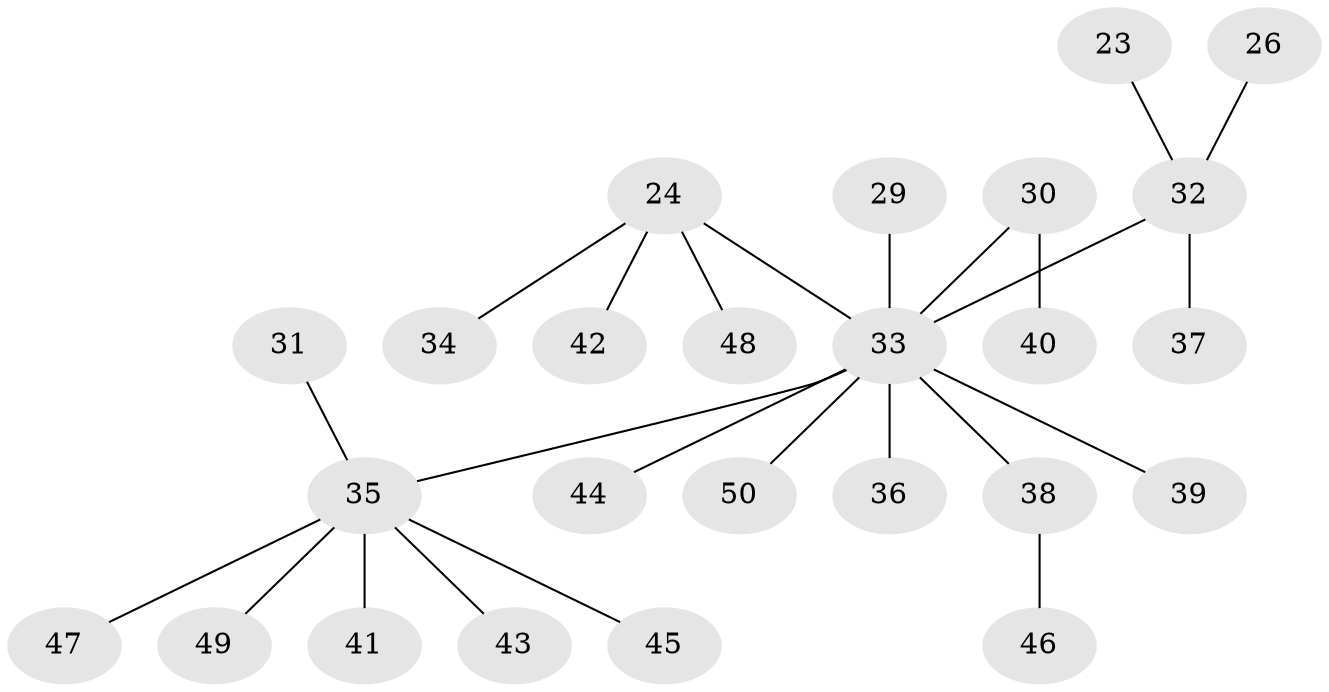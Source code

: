 // original degree distribution, {2: 0.18, 5: 0.04, 6: 0.04, 3: 0.18, 4: 0.02, 1: 0.54}
// Generated by graph-tools (version 1.1) at 2025/53/03/09/25 04:53:16]
// undirected, 25 vertices, 24 edges
graph export_dot {
graph [start="1"]
  node [color=gray90,style=filled];
  23;
  24 [super="+7"];
  26;
  29;
  30;
  31;
  32 [super="+18"];
  33 [super="+5+17+19+20+25"];
  34;
  35 [super="+14+16+21+22+27"];
  36;
  37;
  38 [super="+8+13+28"];
  39;
  40;
  41;
  42;
  43;
  44;
  45;
  46;
  47;
  48;
  49;
  50;
  23 -- 32;
  24 -- 34;
  24 -- 48;
  24 -- 42;
  24 -- 33;
  26 -- 32;
  29 -- 33;
  30 -- 40;
  30 -- 33;
  31 -- 35;
  32 -- 33;
  32 -- 37;
  33 -- 36;
  33 -- 35;
  33 -- 38;
  33 -- 39;
  33 -- 44;
  33 -- 50;
  35 -- 41;
  35 -- 49;
  35 -- 43;
  35 -- 45;
  35 -- 47;
  38 -- 46;
}
